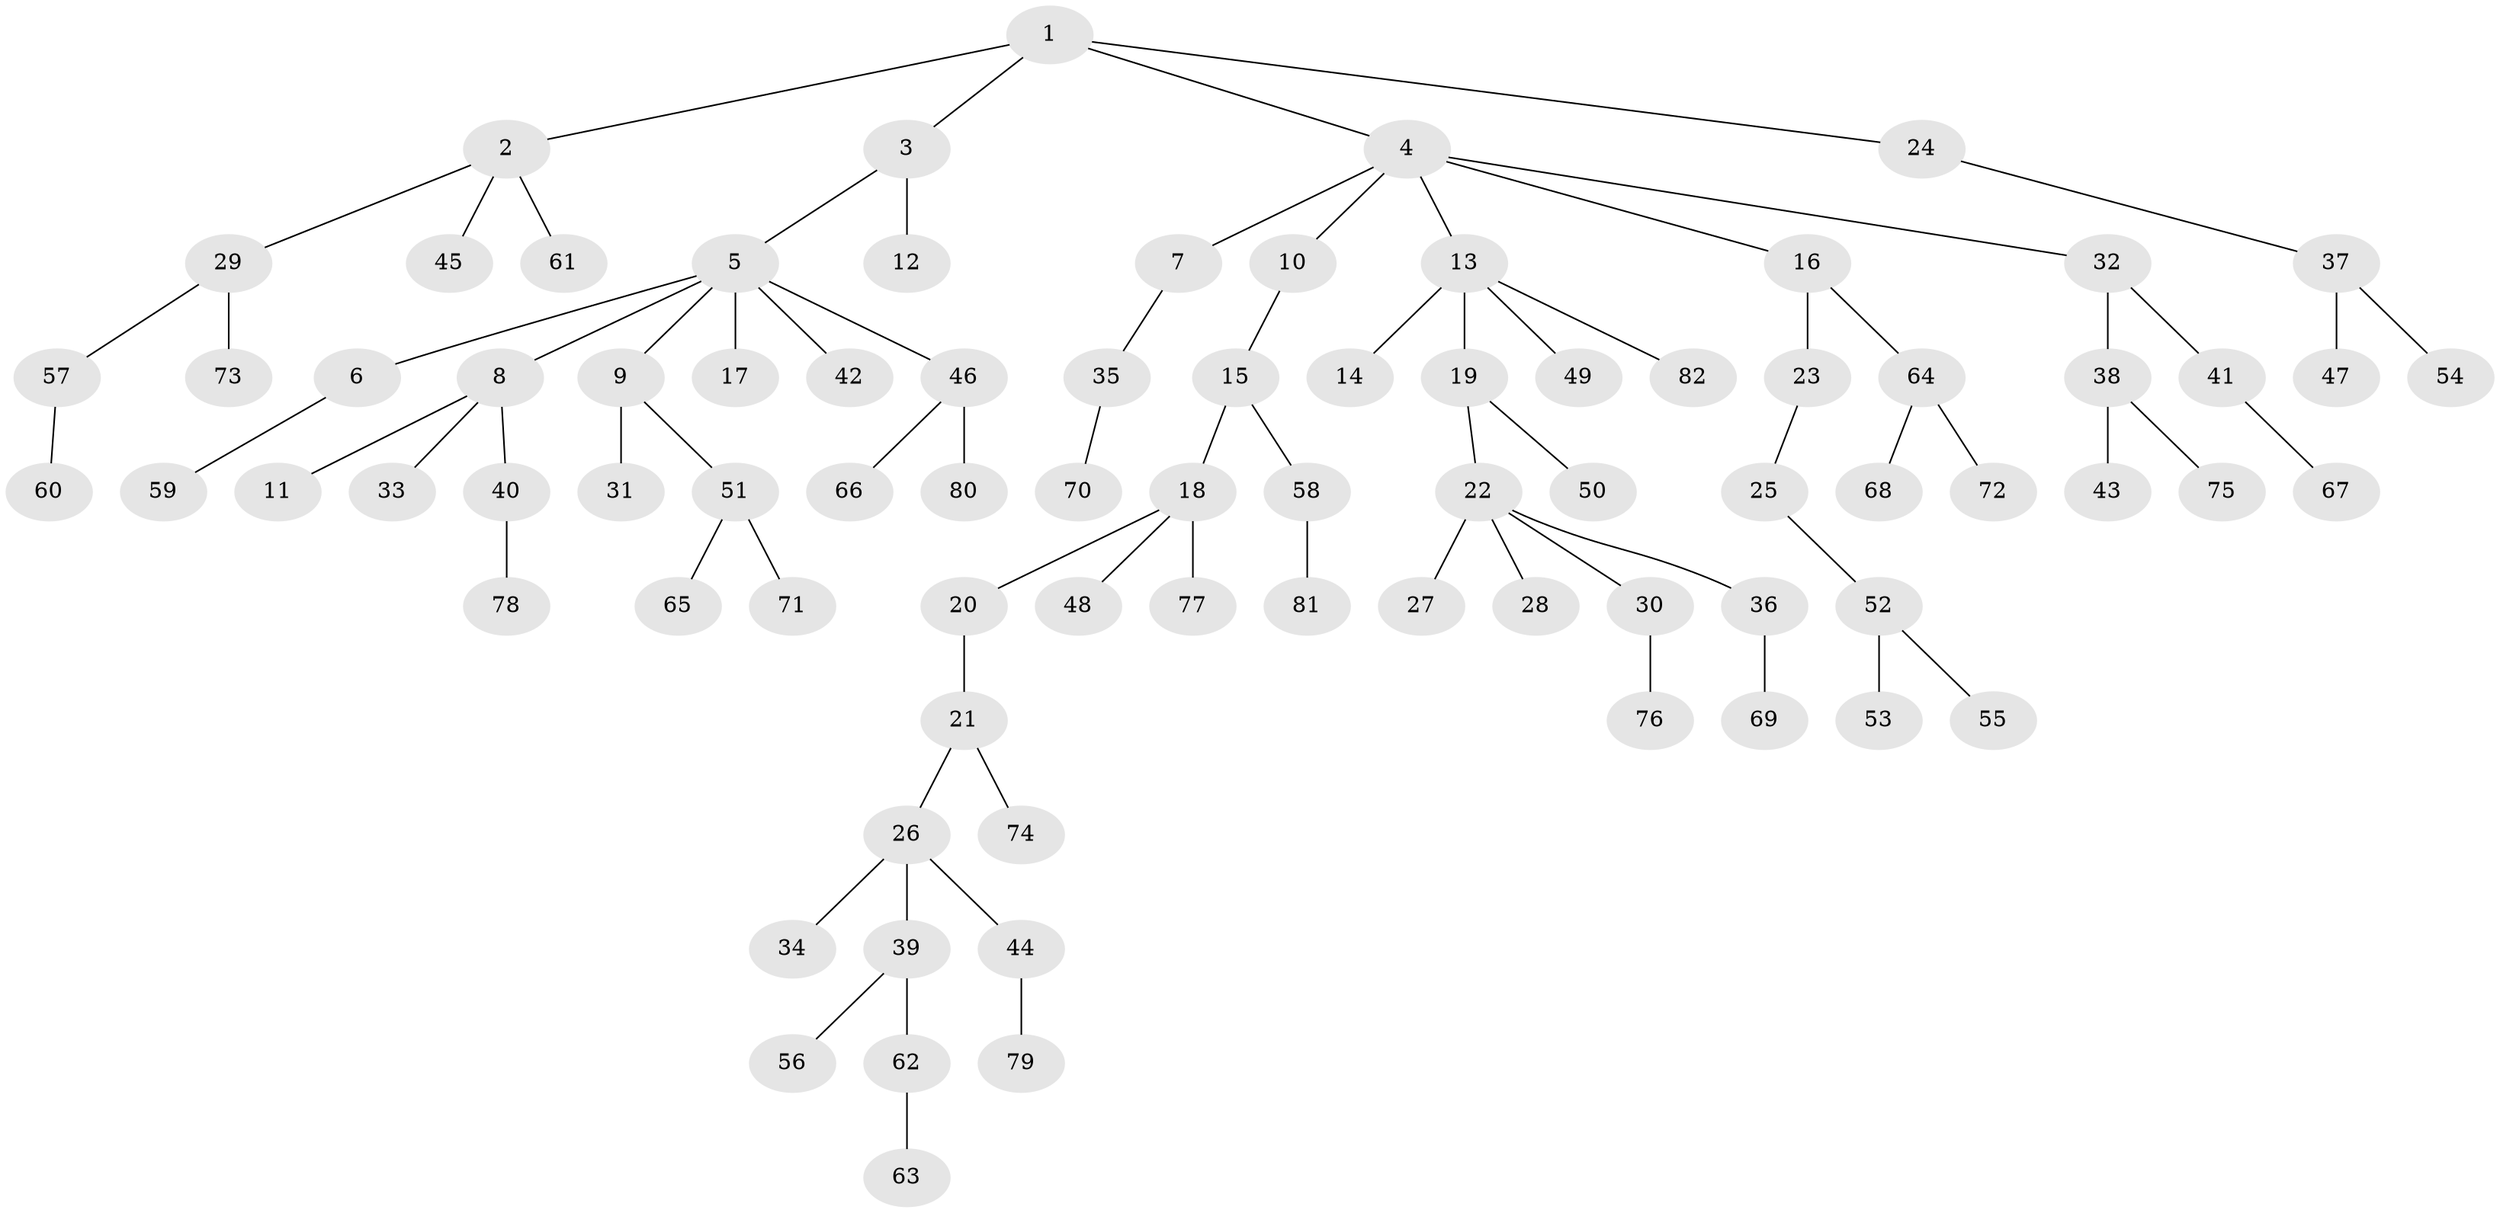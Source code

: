 // Generated by graph-tools (version 1.1) at 2025/15/03/09/25 04:15:38]
// undirected, 82 vertices, 81 edges
graph export_dot {
graph [start="1"]
  node [color=gray90,style=filled];
  1;
  2;
  3;
  4;
  5;
  6;
  7;
  8;
  9;
  10;
  11;
  12;
  13;
  14;
  15;
  16;
  17;
  18;
  19;
  20;
  21;
  22;
  23;
  24;
  25;
  26;
  27;
  28;
  29;
  30;
  31;
  32;
  33;
  34;
  35;
  36;
  37;
  38;
  39;
  40;
  41;
  42;
  43;
  44;
  45;
  46;
  47;
  48;
  49;
  50;
  51;
  52;
  53;
  54;
  55;
  56;
  57;
  58;
  59;
  60;
  61;
  62;
  63;
  64;
  65;
  66;
  67;
  68;
  69;
  70;
  71;
  72;
  73;
  74;
  75;
  76;
  77;
  78;
  79;
  80;
  81;
  82;
  1 -- 2;
  1 -- 3;
  1 -- 4;
  1 -- 24;
  2 -- 29;
  2 -- 45;
  2 -- 61;
  3 -- 5;
  3 -- 12;
  4 -- 7;
  4 -- 10;
  4 -- 13;
  4 -- 16;
  4 -- 32;
  5 -- 6;
  5 -- 8;
  5 -- 9;
  5 -- 17;
  5 -- 42;
  5 -- 46;
  6 -- 59;
  7 -- 35;
  8 -- 11;
  8 -- 33;
  8 -- 40;
  9 -- 31;
  9 -- 51;
  10 -- 15;
  13 -- 14;
  13 -- 19;
  13 -- 49;
  13 -- 82;
  15 -- 18;
  15 -- 58;
  16 -- 23;
  16 -- 64;
  18 -- 20;
  18 -- 48;
  18 -- 77;
  19 -- 22;
  19 -- 50;
  20 -- 21;
  21 -- 26;
  21 -- 74;
  22 -- 27;
  22 -- 28;
  22 -- 30;
  22 -- 36;
  23 -- 25;
  24 -- 37;
  25 -- 52;
  26 -- 34;
  26 -- 39;
  26 -- 44;
  29 -- 57;
  29 -- 73;
  30 -- 76;
  32 -- 38;
  32 -- 41;
  35 -- 70;
  36 -- 69;
  37 -- 47;
  37 -- 54;
  38 -- 43;
  38 -- 75;
  39 -- 56;
  39 -- 62;
  40 -- 78;
  41 -- 67;
  44 -- 79;
  46 -- 66;
  46 -- 80;
  51 -- 65;
  51 -- 71;
  52 -- 53;
  52 -- 55;
  57 -- 60;
  58 -- 81;
  62 -- 63;
  64 -- 68;
  64 -- 72;
}
